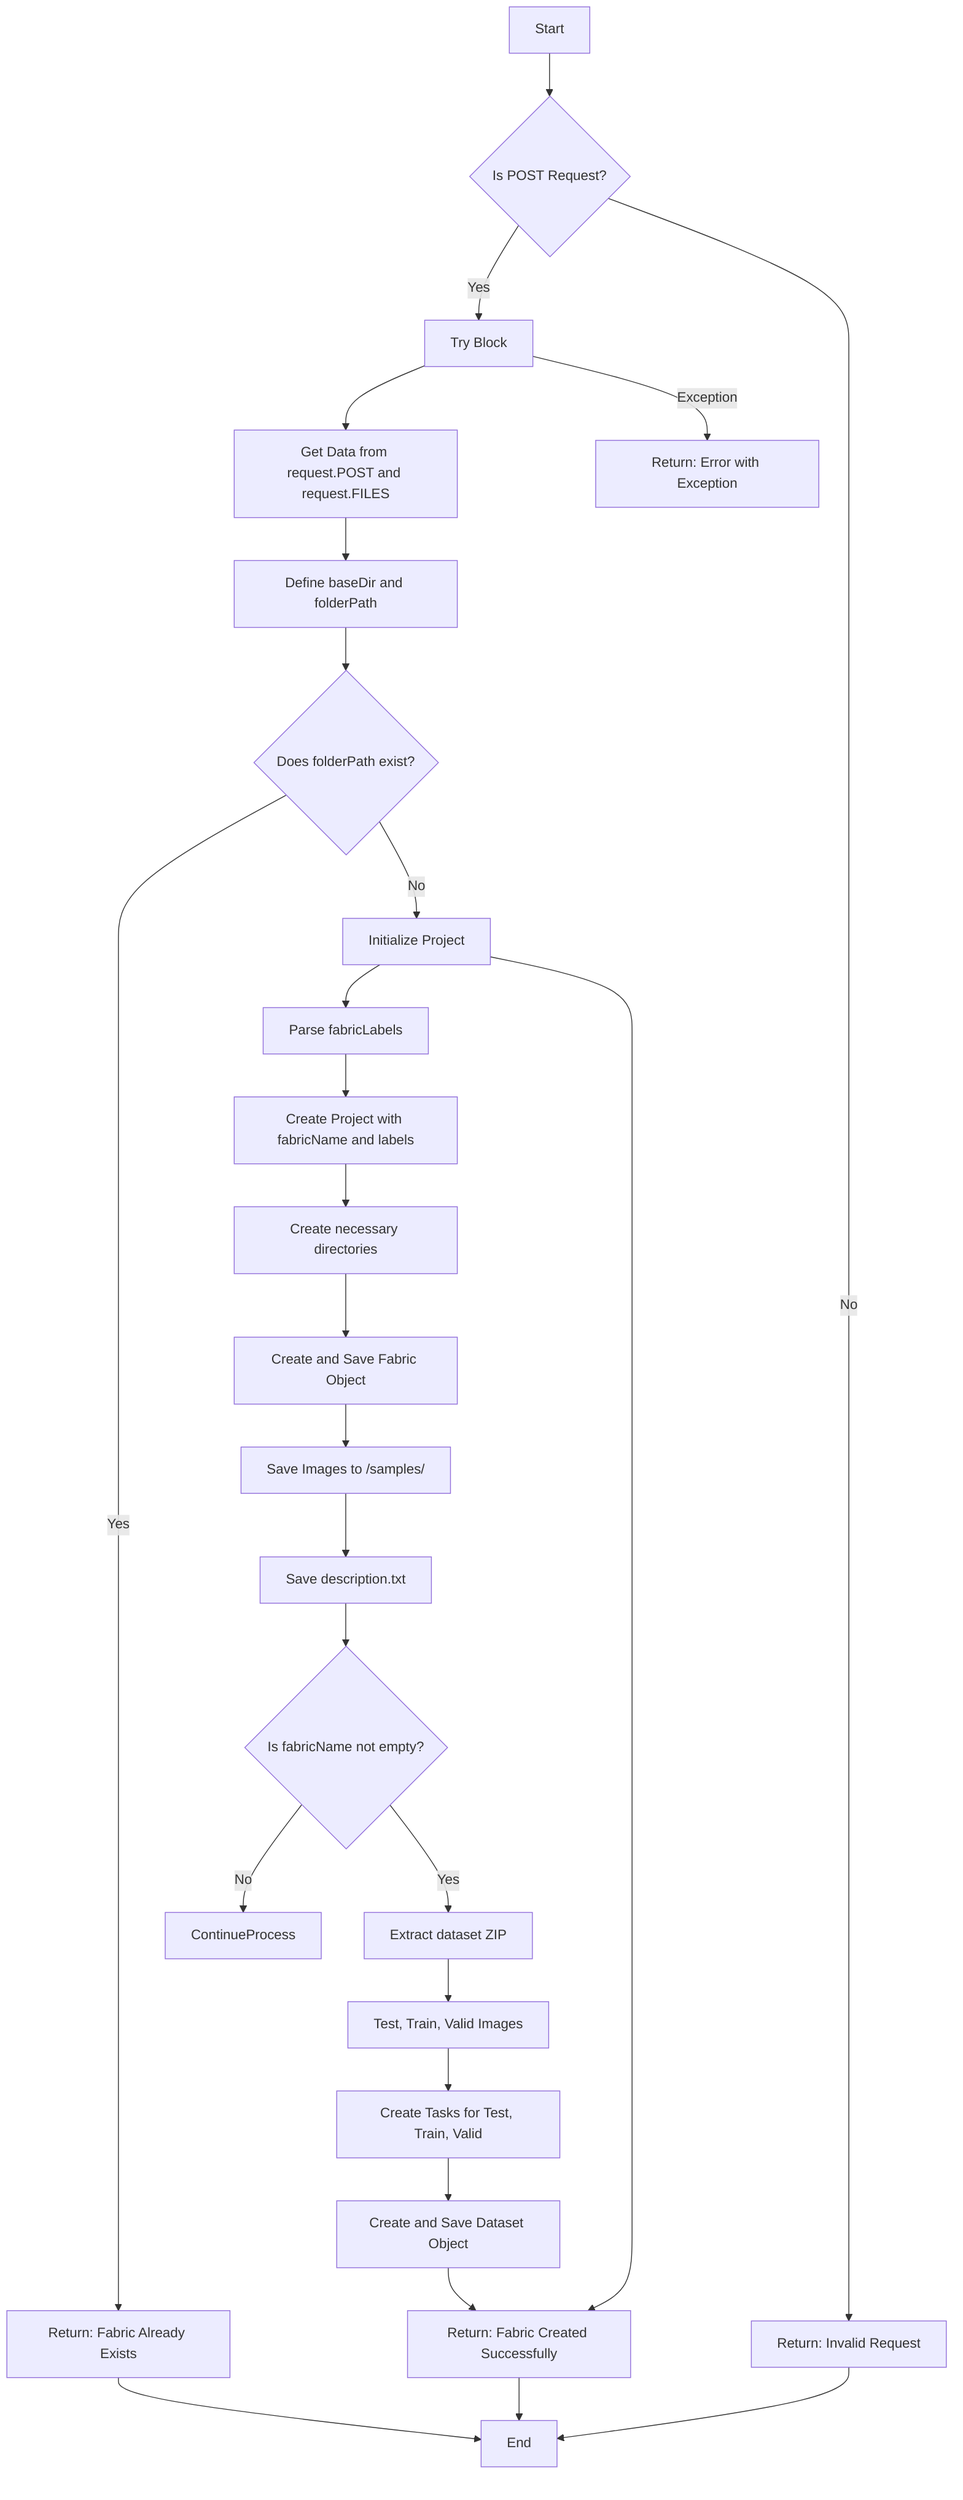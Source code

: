 flowchart TD
    Start["Start"] --> MethodCheck{Is POST Request?}
    MethodCheck -- Yes --> TryBlock[Try Block]
    MethodCheck -- No --> InvalidRequest["Return: Invalid Request"]

    TryBlock --> GetData[Get Data from request.POST and request.FILES]
    GetData --> DefinePaths[Define baseDir and folderPath]
    DefinePaths --> CheckFolder{Does folderPath exist?}

    CheckFolder -- No --> InitializeProject[Initialize Project]
    InitializeProject --> ParseLabels[Parse fabricLabels]
    ParseLabels --> CreateProject[Create Project with fabricName and labels]
    CreateProject --> CreateDirectories[Create necessary directories]
    CreateDirectories --> CreateFabricObject[Create and Save Fabric Object]
    CreateFabricObject --> SaveImages[Save Images to /samples/]
    SaveImages --> SaveDescription[Save description.txt]

    SaveDescription --> CheckFabricName{Is fabricName not empty?}
    CheckFabricName -- Yes --> ExtractDataset[Extract dataset ZIP]
    CheckFabricName -- No --> ContinueProcess

    ExtractDataset --> ListImages[Test, Train, Valid Images]
    ListImages --> CreateTasks[Create Tasks for Test, Train, Valid]
    CreateTasks --> CreateDataset[Create and Save Dataset Object]
    CreateDataset --> SuccessResponse["Return: Fabric Created Successfully"]

    CheckFolder -- Yes --> FabricExists["Return: Fabric Already Exists"]
    
    InitializeProject --> SuccessResponse
    FabricExists --> End["End"]
    SuccessResponse --> End
    InvalidRequest --> End

    TryBlock -->|Exception| ErrorHandler["Return: Error with Exception"]